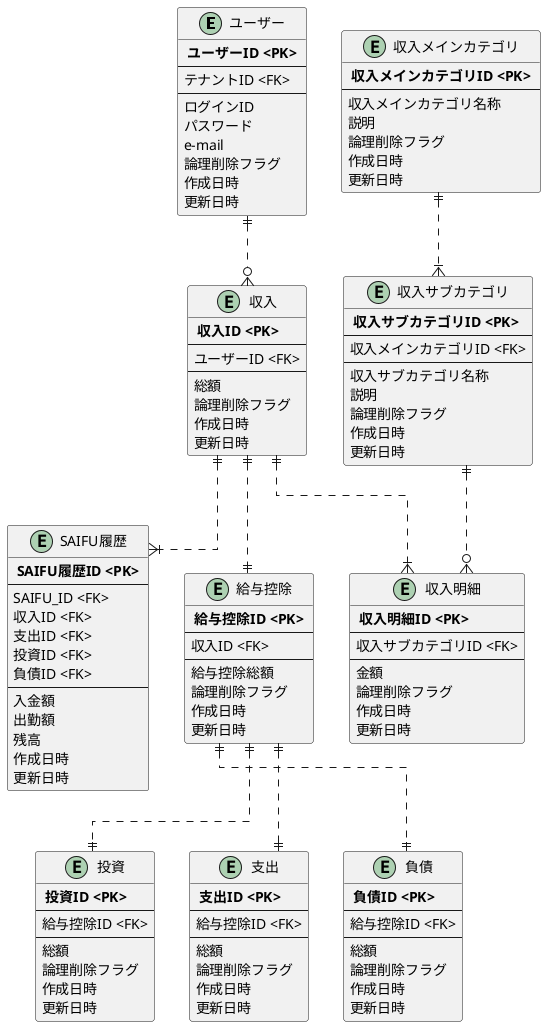 @startuml ER_Concept
skinparam linetype ortho

' Entity
entity "ユーザー" as user {
  ** ユーザーID <PK> **
  --
  テナントID <FK>
  --
  ログインID
  パスワード
  e-mail
  論理削除フラグ
  作成日時
  更新日時
}

entity "SAIFU履歴" as saifuHistory {
  ** SAIFU履歴ID <PK> **
  --
  SAIFU_ID <FK>
  収入ID <FK>
  支出ID <FK>
  投資ID <FK>
  負債ID <FK>
  --
  入金額
  出勤額
  残高
  作成日時
  更新日時
}

entity "収入" as income {
  ** 収入ID <PK> **
  --
  ユーザーID <FK>
  --
  総額
  論理削除フラグ
  作成日時
  更新日時
}

entity "収入明細" as incomeDetail {
  ** 収入明細ID <PK> **
  --
  収入サブカテゴリID <FK>
  --
  金額
  論理削除フラグ
  作成日時
  更新日時
}

entity "収入メインカテゴリ" as incomeCategoryMain {
  ** 収入メインカテゴリID <PK> **
  --
  収入メインカテゴリ名称
  説明
  論理削除フラグ
  作成日時
  更新日時
}

entity "収入サブカテゴリ" as incomeCategorySub {
  ** 収入サブカテゴリID <PK> **
  --
  収入メインカテゴリID <FK>
  --
  収入サブカテゴリ名称
  説明
  論理削除フラグ
  作成日時
  更新日時
}

entity "給与控除" as salaryDeduction {
  ** 給与控除ID <PK> **
  --
  収入ID <FK>
  --
  給与控除総額
  論理削除フラグ
  作成日時
  更新日時
}

entity "投資" as investment {
  ** 投資ID <PK> **
  --
  給与控除ID <FK>
  --
  総額
  論理削除フラグ
  作成日時
  更新日時
}

entity "支出" as expense {
  ** 支出ID <PK> **
  --
  給与控除ID <FK>
  --
  総額
  論理削除フラグ
  作成日時
  更新日時
}

entity "負債" as debt {
  ** 負債ID <PK> **
  --
  給与控除ID <FK>
  --
  総額
  論理削除フラグ
  作成日時
  更新日時
}

' Relation

' Income
incomeCategoryMain ||..|{incomeCategorySub
incomeCategorySub ||..o{incomeDetail
user ||..o{income
income ||..|{incomeDetail
income ||..|{saifuHistory
income ||..||salaryDeduction
salaryDeduction ||..||investment
salaryDeduction ||..||expense
salaryDeduction ||..||debt

@enduml